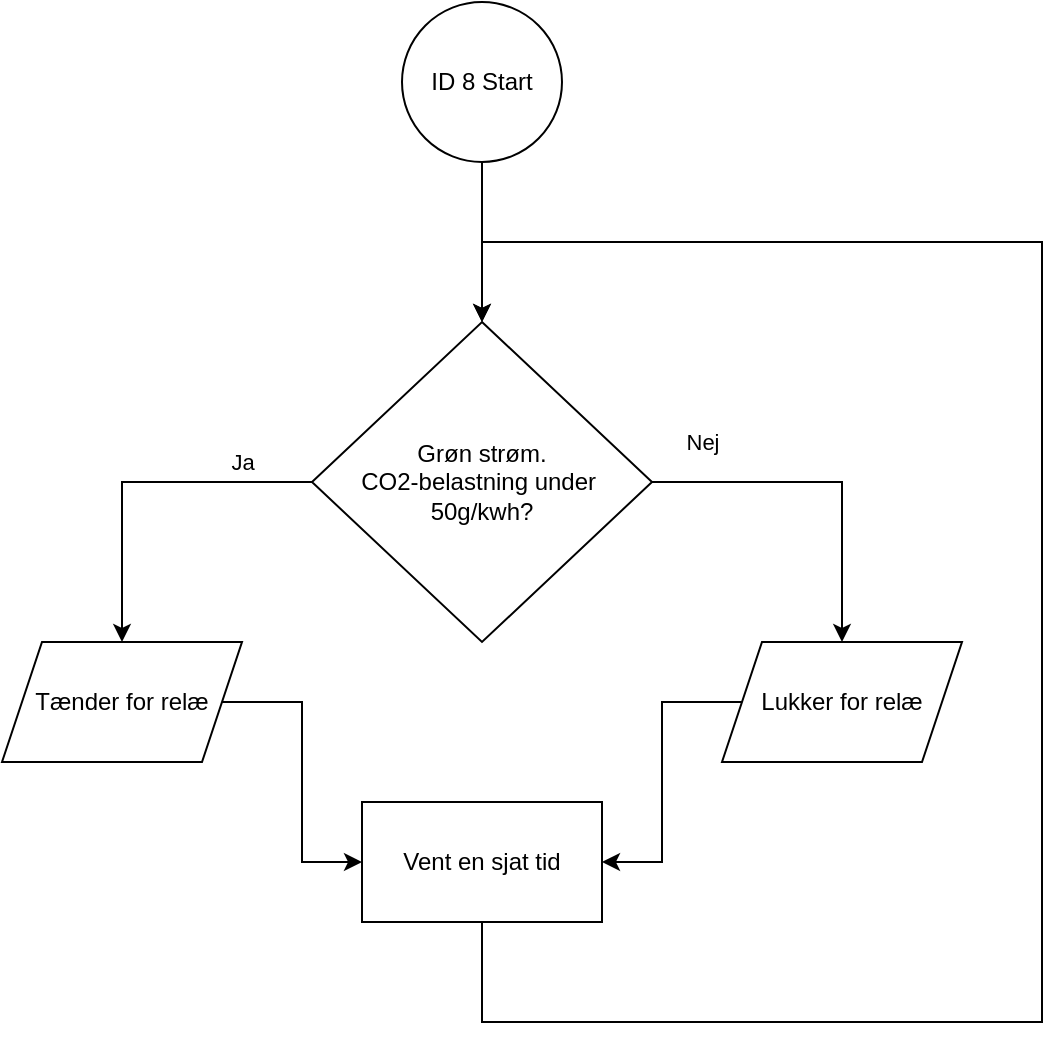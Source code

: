 <mxfile version="24.9.3">
  <diagram name="Side-1" id="MIh432SVvvTU2UH0zctk">
    <mxGraphModel dx="584" dy="861" grid="1" gridSize="10" guides="1" tooltips="1" connect="1" arrows="1" fold="1" page="1" pageScale="1" pageWidth="827" pageHeight="1169" math="0" shadow="0">
      <root>
        <mxCell id="0" />
        <mxCell id="1" parent="0" />
        <mxCell id="qWMFO-Yb1zcle8_sYHGA-6" style="edgeStyle=orthogonalEdgeStyle;rounded=0;orthogonalLoop=1;jettySize=auto;html=1;entryX=0.5;entryY=0;entryDx=0;entryDy=0;" parent="1" source="qWMFO-Yb1zcle8_sYHGA-1" target="qWMFO-Yb1zcle8_sYHGA-5" edge="1">
          <mxGeometry relative="1" as="geometry" />
        </mxCell>
        <mxCell id="qWMFO-Yb1zcle8_sYHGA-7" value="Ja" style="edgeLabel;html=1;align=center;verticalAlign=middle;resizable=0;points=[];" parent="qWMFO-Yb1zcle8_sYHGA-6" vertex="1" connectable="0">
          <mxGeometry x="-0.314" y="2" relative="1" as="geometry">
            <mxPoint x="25" y="-12" as="offset" />
          </mxGeometry>
        </mxCell>
        <mxCell id="qWMFO-Yb1zcle8_sYHGA-9" style="edgeStyle=orthogonalEdgeStyle;rounded=0;orthogonalLoop=1;jettySize=auto;html=1;entryX=0.5;entryY=0;entryDx=0;entryDy=0;" parent="1" source="qWMFO-Yb1zcle8_sYHGA-1" target="qWMFO-Yb1zcle8_sYHGA-8" edge="1">
          <mxGeometry relative="1" as="geometry" />
        </mxCell>
        <mxCell id="qWMFO-Yb1zcle8_sYHGA-10" value="Nej" style="edgeLabel;html=1;align=center;verticalAlign=middle;resizable=0;points=[];" parent="qWMFO-Yb1zcle8_sYHGA-9" vertex="1" connectable="0">
          <mxGeometry x="-0.6" y="2" relative="1" as="geometry">
            <mxPoint x="-10" y="-18" as="offset" />
          </mxGeometry>
        </mxCell>
        <mxCell id="qWMFO-Yb1zcle8_sYHGA-1" value="Grøn strøm. &lt;br&gt;&lt;div&gt;CO2-belastning under&amp;nbsp;&lt;/div&gt;&lt;div&gt;50g/kwh?&lt;/div&gt;" style="rhombus;whiteSpace=wrap;html=1;" parent="1" vertex="1">
          <mxGeometry x="355" y="200" width="170" height="160" as="geometry" />
        </mxCell>
        <mxCell id="qWMFO-Yb1zcle8_sYHGA-4" value="" style="edgeStyle=orthogonalEdgeStyle;rounded=0;orthogonalLoop=1;jettySize=auto;html=1;" parent="1" source="qWMFO-Yb1zcle8_sYHGA-3" target="qWMFO-Yb1zcle8_sYHGA-1" edge="1">
          <mxGeometry relative="1" as="geometry" />
        </mxCell>
        <mxCell id="qWMFO-Yb1zcle8_sYHGA-3" value="ID 8 Start" style="ellipse;whiteSpace=wrap;html=1;aspect=fixed;" parent="1" vertex="1">
          <mxGeometry x="400" y="40" width="80" height="80" as="geometry" />
        </mxCell>
        <mxCell id="qWMFO-Yb1zcle8_sYHGA-13" style="edgeStyle=orthogonalEdgeStyle;rounded=0;orthogonalLoop=1;jettySize=auto;html=1;entryX=0;entryY=0.5;entryDx=0;entryDy=0;" parent="1" source="qWMFO-Yb1zcle8_sYHGA-5" target="qWMFO-Yb1zcle8_sYHGA-11" edge="1">
          <mxGeometry relative="1" as="geometry" />
        </mxCell>
        <mxCell id="qWMFO-Yb1zcle8_sYHGA-5" value="Tænder for relæ" style="shape=parallelogram;perimeter=parallelogramPerimeter;whiteSpace=wrap;html=1;fixedSize=1;" parent="1" vertex="1">
          <mxGeometry x="200" y="360" width="120" height="60" as="geometry" />
        </mxCell>
        <mxCell id="qWMFO-Yb1zcle8_sYHGA-12" style="edgeStyle=orthogonalEdgeStyle;rounded=0;orthogonalLoop=1;jettySize=auto;html=1;entryX=1;entryY=0.5;entryDx=0;entryDy=0;" parent="1" source="qWMFO-Yb1zcle8_sYHGA-8" target="qWMFO-Yb1zcle8_sYHGA-11" edge="1">
          <mxGeometry relative="1" as="geometry" />
        </mxCell>
        <mxCell id="qWMFO-Yb1zcle8_sYHGA-8" value="Lukker for relæ" style="shape=parallelogram;perimeter=parallelogramPerimeter;whiteSpace=wrap;html=1;fixedSize=1;" parent="1" vertex="1">
          <mxGeometry x="560" y="360" width="120" height="60" as="geometry" />
        </mxCell>
        <mxCell id="qWMFO-Yb1zcle8_sYHGA-14" style="edgeStyle=orthogonalEdgeStyle;rounded=0;orthogonalLoop=1;jettySize=auto;html=1;entryX=0.5;entryY=0;entryDx=0;entryDy=0;" parent="1" source="qWMFO-Yb1zcle8_sYHGA-11" target="qWMFO-Yb1zcle8_sYHGA-1" edge="1">
          <mxGeometry relative="1" as="geometry">
            <Array as="points">
              <mxPoint x="440" y="550" />
              <mxPoint x="720" y="550" />
              <mxPoint x="720" y="160" />
              <mxPoint x="440" y="160" />
            </Array>
          </mxGeometry>
        </mxCell>
        <mxCell id="qWMFO-Yb1zcle8_sYHGA-11" value="Vent en sjat tid" style="rounded=0;whiteSpace=wrap;html=1;" parent="1" vertex="1">
          <mxGeometry x="380" y="440" width="120" height="60" as="geometry" />
        </mxCell>
      </root>
    </mxGraphModel>
  </diagram>
</mxfile>
